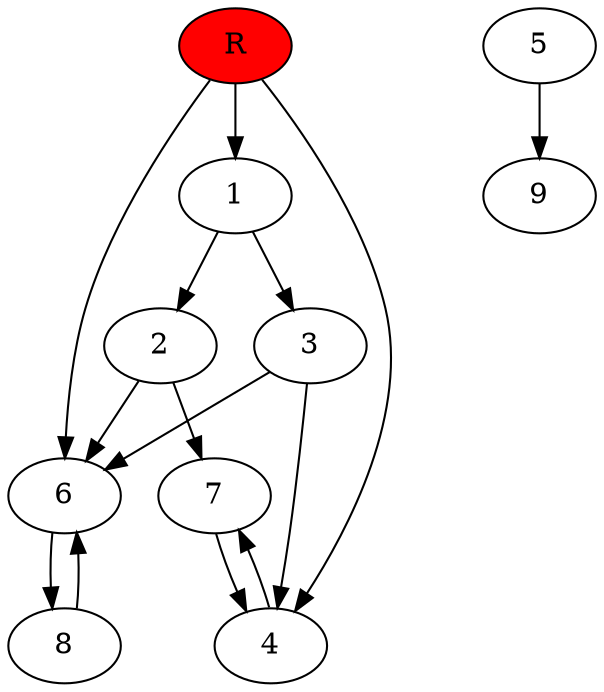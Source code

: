 digraph prb24231 {
	1
	2
	3
	4
	5
	6
	7
	8
	R [fillcolor="#ff0000" style=filled]
	1 -> 2
	1 -> 3
	2 -> 6
	2 -> 7
	3 -> 4
	3 -> 6
	4 -> 7
	5 -> 9
	6 -> 8
	7 -> 4
	8 -> 6
	R -> 1
	R -> 4
	R -> 6
}
